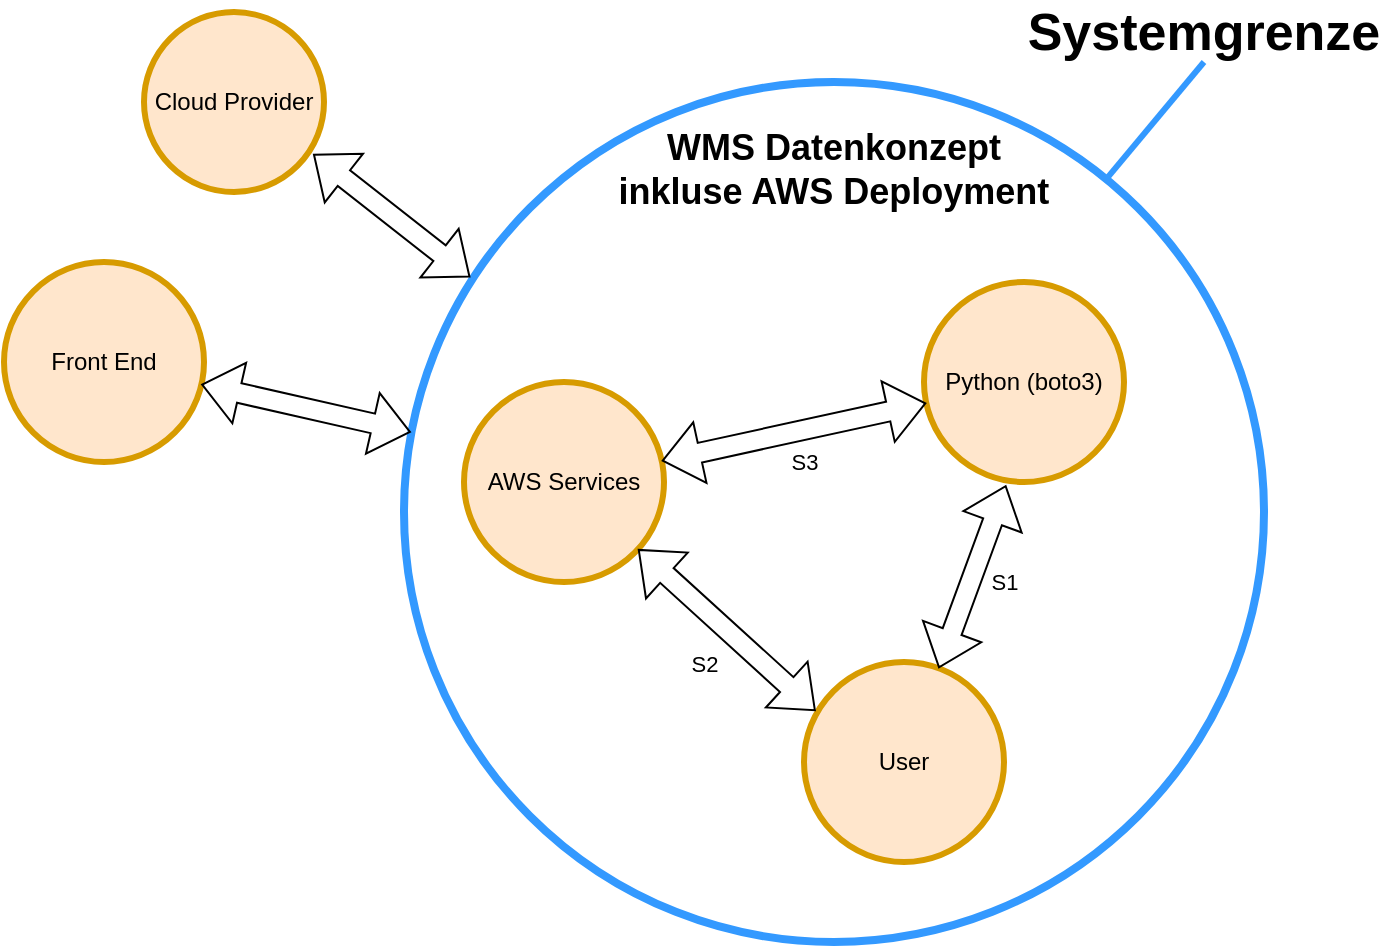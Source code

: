 <mxfile version="24.2.5" type="device">
  <diagram name="Page-1" id="briIm781vtW46I6TjOci">
    <mxGraphModel dx="1002" dy="635" grid="1" gridSize="10" guides="1" tooltips="1" connect="1" arrows="1" fold="1" page="1" pageScale="1" pageWidth="1100" pageHeight="850" math="0" shadow="0">
      <root>
        <mxCell id="0" />
        <mxCell id="1" parent="0" />
        <mxCell id="cfvoRw8YOxAI8ECHDsBj-1" value="&lt;h1&gt;&lt;/h1&gt;&lt;h2 style=&quot;font-size: 18px;&quot; class=&quot;splunk2-h3&quot;&gt;&lt;div style=&quot;&quot;&gt;WMS Datenkonzept&lt;br&gt;inkluse AWS Deployment&lt;/div&gt;&lt;/h2&gt;" style="ellipse;whiteSpace=wrap;html=1;aspect=fixed;strokeWidth=4;strokeColor=#3399FF;align=center;verticalAlign=top;" parent="1" vertex="1">
          <mxGeometry x="290" y="70" width="430" height="430" as="geometry" />
        </mxCell>
        <mxCell id="cfvoRw8YOxAI8ECHDsBj-2" value="Cloud Provider" style="ellipse;whiteSpace=wrap;html=1;aspect=fixed;fillColor=#ffe6cc;strokeColor=#d79b00;strokeWidth=3;shadow=0;" parent="1" vertex="1">
          <mxGeometry x="160" y="35" width="90" height="90" as="geometry" />
        </mxCell>
        <mxCell id="cfvoRw8YOxAI8ECHDsBj-3" value="Front End" style="ellipse;whiteSpace=wrap;html=1;aspect=fixed;fillColor=#ffe6cc;strokeColor=#d79b00;strokeWidth=3;" parent="1" vertex="1">
          <mxGeometry x="90" y="160" width="100" height="100" as="geometry" />
        </mxCell>
        <mxCell id="cfvoRw8YOxAI8ECHDsBj-4" value="" style="shape=flexArrow;endArrow=classic;startArrow=classic;html=1;rounded=0;entryX=0.94;entryY=0.789;entryDx=0;entryDy=0;entryPerimeter=0;exitX=0.077;exitY=0.227;exitDx=0;exitDy=0;exitPerimeter=0;" parent="1" source="cfvoRw8YOxAI8ECHDsBj-1" target="cfvoRw8YOxAI8ECHDsBj-2" edge="1">
          <mxGeometry width="100" height="100" relative="1" as="geometry">
            <mxPoint x="312.487" y="160.0" as="sourcePoint" />
            <mxPoint x="250" y="110" as="targetPoint" />
          </mxGeometry>
        </mxCell>
        <mxCell id="cfvoRw8YOxAI8ECHDsBj-5" value="" style="shape=flexArrow;endArrow=classic;startArrow=classic;html=1;rounded=0;entryX=0.986;entryY=0.612;entryDx=0;entryDy=0;entryPerimeter=0;exitX=0.008;exitY=0.407;exitDx=0;exitDy=0;exitPerimeter=0;" parent="1" source="cfvoRw8YOxAI8ECHDsBj-1" target="cfvoRw8YOxAI8ECHDsBj-3" edge="1">
          <mxGeometry width="100" height="100" relative="1" as="geometry">
            <mxPoint x="280" y="240" as="sourcePoint" />
            <mxPoint x="200" y="220" as="targetPoint" />
          </mxGeometry>
        </mxCell>
        <mxCell id="cfvoRw8YOxAI8ECHDsBj-6" value="&lt;font size=&quot;1&quot; style=&quot;&quot;&gt;&lt;b style=&quot;font-size: 26px;&quot;&gt;Systemgrenze&lt;/b&gt;&lt;/font&gt;" style="text;html=1;strokeColor=none;fillColor=none;align=center;verticalAlign=middle;whiteSpace=wrap;rounded=0;" parent="1" vertex="1">
          <mxGeometry x="610" y="30" width="160" height="30" as="geometry" />
        </mxCell>
        <mxCell id="cfvoRw8YOxAI8ECHDsBj-7" value="" style="endArrow=none;html=1;rounded=0;entryX=0.5;entryY=1;entryDx=0;entryDy=0;exitX=0.819;exitY=0.11;exitDx=0;exitDy=0;exitPerimeter=0;strokeColor=#3399FF;strokeWidth=3;" parent="1" source="cfvoRw8YOxAI8ECHDsBj-1" target="cfvoRw8YOxAI8ECHDsBj-6" edge="1">
          <mxGeometry width="50" height="50" relative="1" as="geometry">
            <mxPoint x="490" y="270" as="sourcePoint" />
            <mxPoint x="540" y="220" as="targetPoint" />
          </mxGeometry>
        </mxCell>
        <mxCell id="cfvoRw8YOxAI8ECHDsBj-8" value="&lt;br&gt;" style="edgeLabel;html=1;align=center;verticalAlign=middle;resizable=0;points=[];" parent="cfvoRw8YOxAI8ECHDsBj-7" vertex="1" connectable="0">
          <mxGeometry x="-0.23" y="-3" relative="1" as="geometry">
            <mxPoint as="offset" />
          </mxGeometry>
        </mxCell>
        <mxCell id="cfvoRw8YOxAI8ECHDsBj-10" value="Python (boto3)" style="ellipse;whiteSpace=wrap;html=1;aspect=fixed;fillColor=#ffe6cc;strokeColor=#d79b00;strokeWidth=3;" parent="1" vertex="1">
          <mxGeometry x="550" y="170" width="100" height="100" as="geometry" />
        </mxCell>
        <mxCell id="cfvoRw8YOxAI8ECHDsBj-12" value="AWS Services" style="ellipse;whiteSpace=wrap;html=1;aspect=fixed;fillColor=#ffe6cc;strokeColor=#d79b00;strokeWidth=3;" parent="1" vertex="1">
          <mxGeometry x="320" y="220" width="100" height="100" as="geometry" />
        </mxCell>
        <mxCell id="cfvoRw8YOxAI8ECHDsBj-16" value="S3" style="shape=flexArrow;endArrow=classic;startArrow=classic;html=1;rounded=0;verticalAlign=middle;" parent="1" source="cfvoRw8YOxAI8ECHDsBj-12" target="cfvoRw8YOxAI8ECHDsBj-10" edge="1">
          <mxGeometry x="0.025" y="-16" width="100" height="100" relative="1" as="geometry">
            <mxPoint x="460" y="220" as="sourcePoint" />
            <mxPoint x="560" y="120" as="targetPoint" />
            <mxPoint as="offset" />
          </mxGeometry>
        </mxCell>
        <mxCell id="dmcQMsw5F4fNRdhkdfCY-1" value="User" style="ellipse;whiteSpace=wrap;html=1;aspect=fixed;fillColor=#ffe6cc;strokeColor=#d79b00;strokeWidth=3;" parent="1" vertex="1">
          <mxGeometry x="490" y="360" width="100" height="100" as="geometry" />
        </mxCell>
        <mxCell id="dmcQMsw5F4fNRdhkdfCY-2" value="S1" style="shape=flexArrow;endArrow=classic;startArrow=classic;html=1;rounded=0;verticalAlign=middle;entryX=0.41;entryY=1.016;entryDx=0;entryDy=0;entryPerimeter=0;" parent="1" source="dmcQMsw5F4fNRdhkdfCY-1" target="cfvoRw8YOxAI8ECHDsBj-10" edge="1">
          <mxGeometry x="0.061" y="-16" width="100" height="100" relative="1" as="geometry">
            <mxPoint x="600" y="253.5" as="sourcePoint" />
            <mxPoint x="703" y="286.5" as="targetPoint" />
            <mxPoint as="offset" />
          </mxGeometry>
        </mxCell>
        <mxCell id="dmcQMsw5F4fNRdhkdfCY-3" value="S2" style="shape=flexArrow;endArrow=classic;startArrow=classic;html=1;rounded=0;verticalAlign=middle;entryX=0.058;entryY=0.244;entryDx=0;entryDy=0;entryPerimeter=0;" parent="1" source="cfvoRw8YOxAI8ECHDsBj-12" target="dmcQMsw5F4fNRdhkdfCY-1" edge="1">
          <mxGeometry x="0.038" y="-19" width="100" height="100" relative="1" as="geometry">
            <mxPoint x="435" y="318" as="sourcePoint" />
            <mxPoint x="565" y="252" as="targetPoint" />
            <mxPoint y="1" as="offset" />
          </mxGeometry>
        </mxCell>
      </root>
    </mxGraphModel>
  </diagram>
</mxfile>
